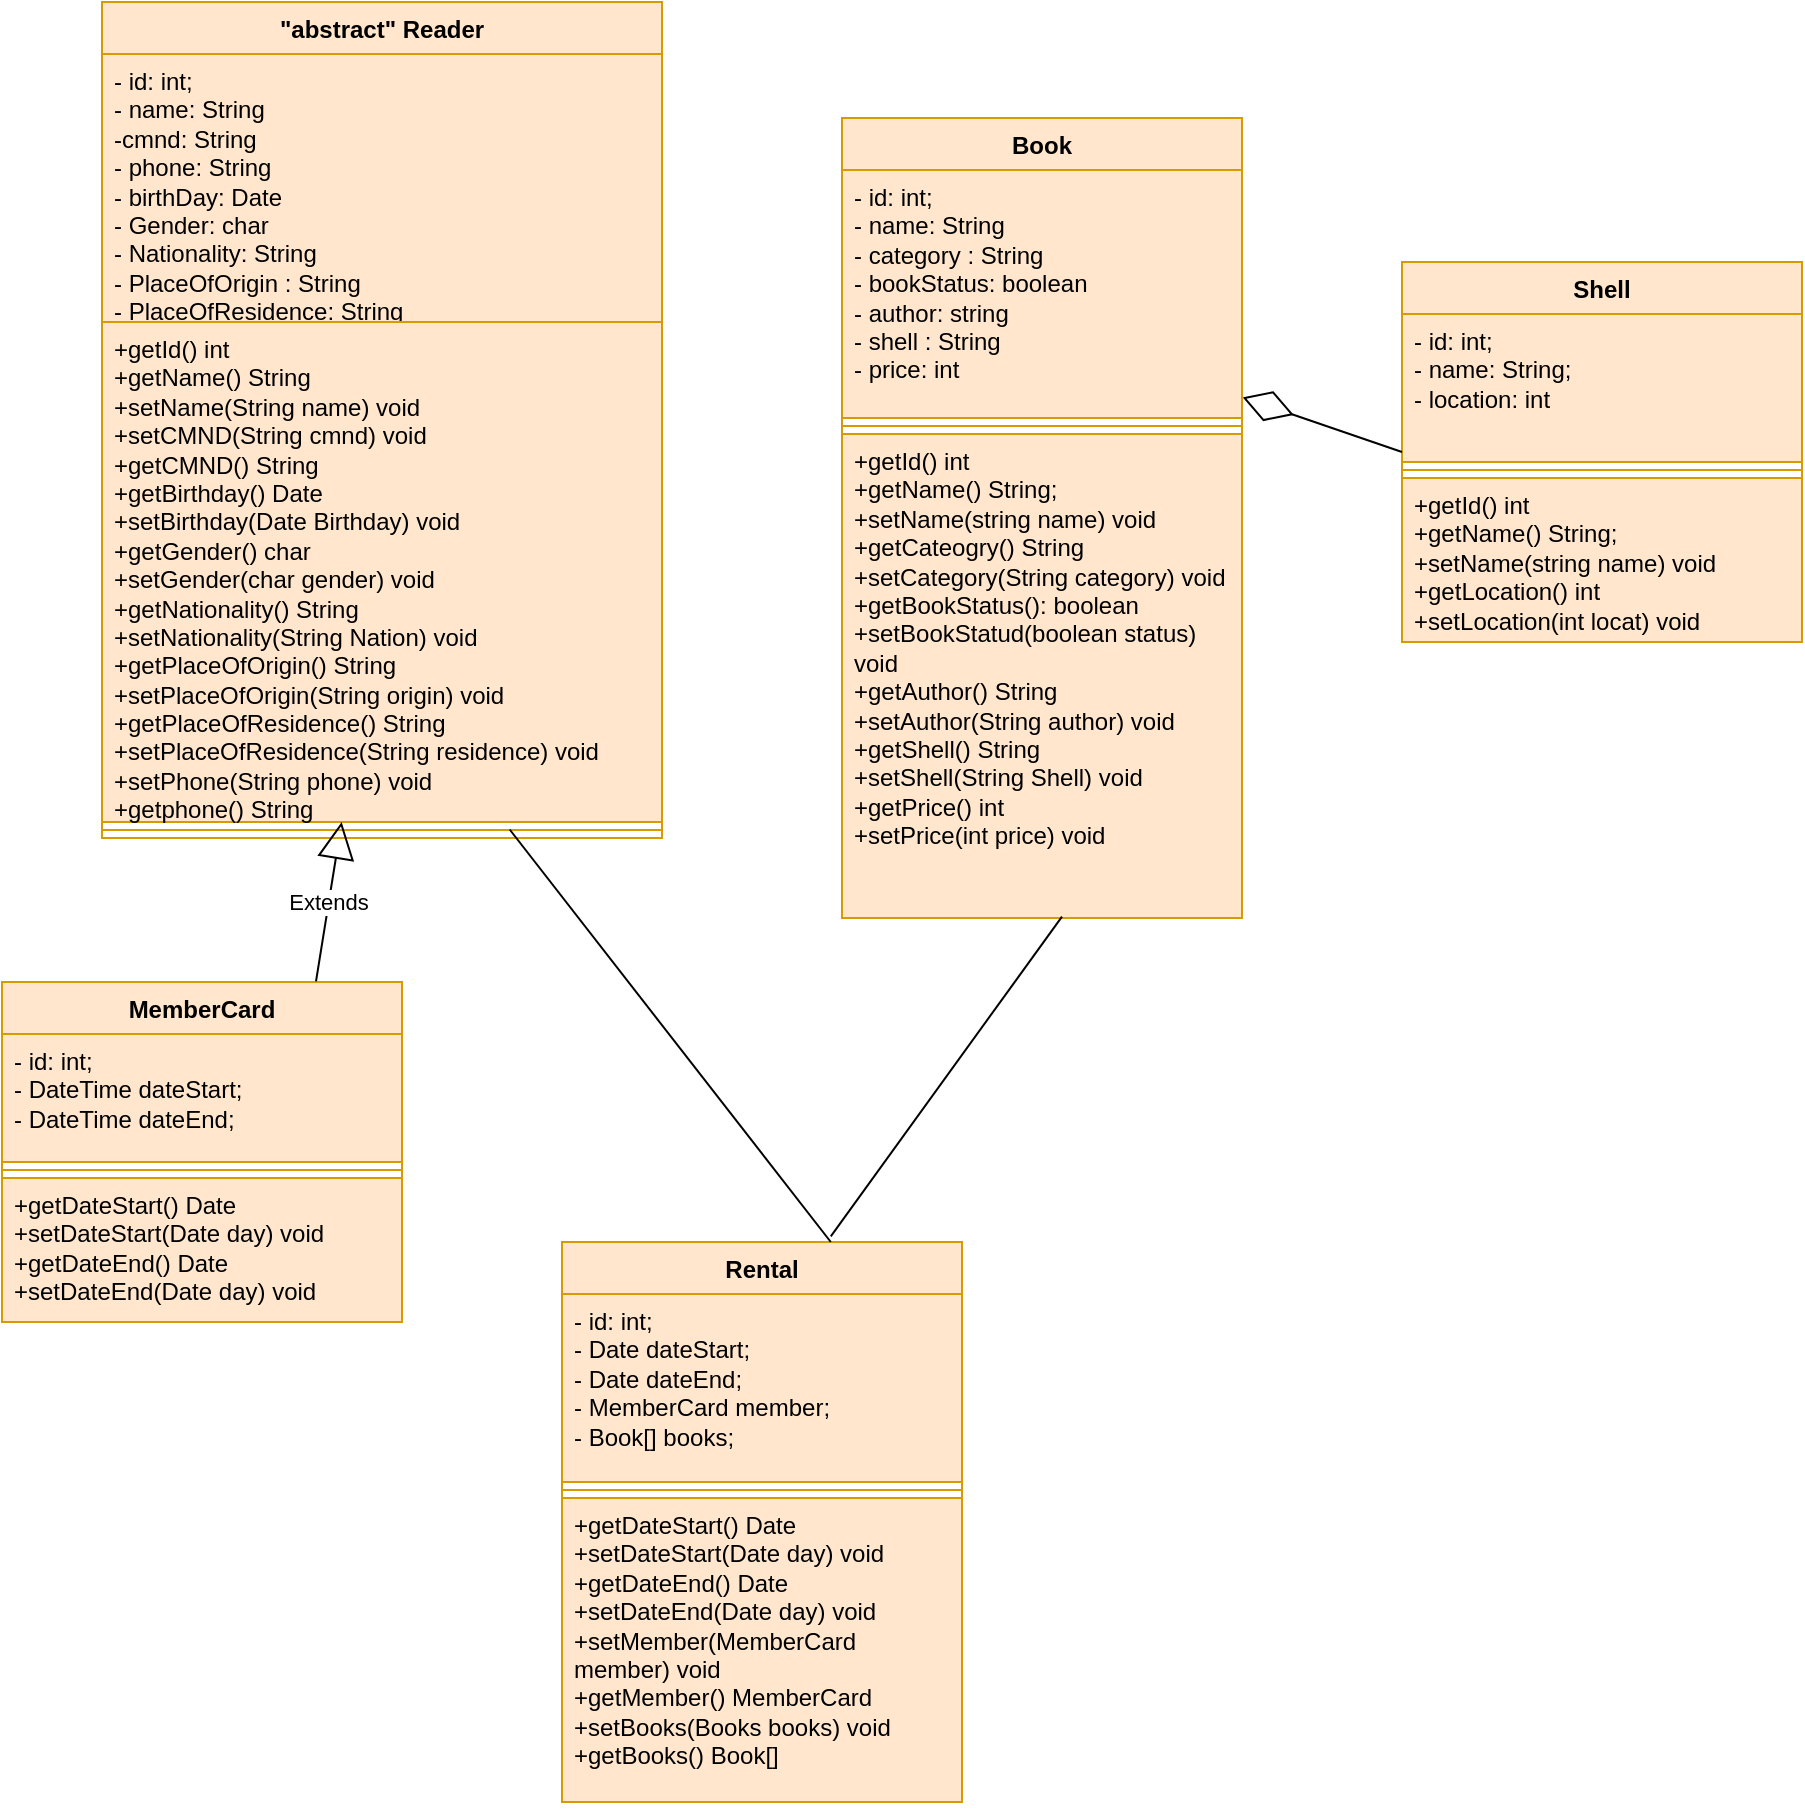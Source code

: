<mxfile version="21.4.0" type="github">
  <diagram name="Trang-1" id="JKaDu8JljoJ4Vd6dlaXo">
    <mxGraphModel dx="1290" dy="1742" grid="1" gridSize="10" guides="1" tooltips="1" connect="1" arrows="1" fold="1" page="1" pageScale="1" pageWidth="827" pageHeight="1169" math="0" shadow="0">
      <root>
        <mxCell id="0" />
        <mxCell id="1" parent="0" />
        <mxCell id="1mUwE-yNpIEjcRgpWT8a-5" value="&quot;abstract&quot; Reader" style="swimlane;fontStyle=1;align=center;verticalAlign=top;childLayout=stackLayout;horizontal=1;startSize=26;horizontalStack=0;resizeParent=1;resizeParentMax=0;resizeLast=0;collapsible=1;marginBottom=0;whiteSpace=wrap;html=1;fillColor=#ffe6cc;strokeColor=#d79b00;" parent="1" vertex="1">
          <mxGeometry x="140" y="-1100" width="280" height="418" as="geometry" />
        </mxCell>
        <mxCell id="1mUwE-yNpIEjcRgpWT8a-6" value="- id: int;&lt;br&gt;- name: String&lt;br&gt;-cmnd: String&lt;br&gt;- phone: String&lt;br&gt;- birthDay: Date&lt;br&gt;- Gender: char&lt;br&gt;- Nationality: String&lt;br&gt;- PlaceOfOrigin : String&lt;br&gt;- PlaceOfResidence: String" style="text;strokeColor=#d79b00;fillColor=#ffe6cc;align=left;verticalAlign=top;spacingLeft=4;spacingRight=4;overflow=hidden;rotatable=0;points=[[0,0.5],[1,0.5]];portConstraint=eastwest;whiteSpace=wrap;html=1;" parent="1mUwE-yNpIEjcRgpWT8a-5" vertex="1">
          <mxGeometry y="26" width="280" height="134" as="geometry" />
        </mxCell>
        <mxCell id="1mUwE-yNpIEjcRgpWT8a-8" value="+getId() int&lt;br&gt;+getName() String&lt;br&gt;+setName(String name) void&lt;br&gt;+setCMND(String cmnd) void&lt;br&gt;+getCMND() String&lt;br&gt;+getBirthday() Date&lt;br&gt;+setBirthday(Date Birthday) void&lt;br&gt;+getGender() char&lt;br&gt;+setGender(char gender) void&lt;br&gt;+getNationality() String&lt;br&gt;+setNationality(String Nation) void&lt;br&gt;+getPlaceOfOrigin() String&lt;br&gt;+setPlaceOfOrigin(String origin) void&lt;br&gt;+getPlaceOfResidence() String&lt;br style=&quot;border-color: var(--border-color);&quot;&gt;+setPlaceOfResidence(String residence) void&lt;br&gt;+setPhone(String phone) void&lt;br&gt;+getphone() String" style="text;strokeColor=#d79b00;fillColor=#ffe6cc;align=left;verticalAlign=top;spacingLeft=4;spacingRight=4;overflow=hidden;rotatable=0;points=[[0,0.5],[1,0.5]];portConstraint=eastwest;whiteSpace=wrap;html=1;" parent="1mUwE-yNpIEjcRgpWT8a-5" vertex="1">
          <mxGeometry y="160" width="280" height="250" as="geometry" />
        </mxCell>
        <mxCell id="1mUwE-yNpIEjcRgpWT8a-7" value="" style="line;strokeWidth=1;fillColor=#ffe6cc;align=left;verticalAlign=middle;spacingTop=-1;spacingLeft=3;spacingRight=3;rotatable=0;labelPosition=right;points=[];portConstraint=eastwest;strokeColor=#d79b00;" parent="1mUwE-yNpIEjcRgpWT8a-5" vertex="1">
          <mxGeometry y="410" width="280" height="8" as="geometry" />
        </mxCell>
        <mxCell id="1mUwE-yNpIEjcRgpWT8a-9" value="MemberCard" style="swimlane;fontStyle=1;align=center;verticalAlign=top;childLayout=stackLayout;horizontal=1;startSize=26;horizontalStack=0;resizeParent=1;resizeParentMax=0;resizeLast=0;collapsible=1;marginBottom=0;whiteSpace=wrap;html=1;fillColor=#ffe6cc;strokeColor=#d79b00;" parent="1" vertex="1">
          <mxGeometry x="90" y="-610" width="200" height="170" as="geometry" />
        </mxCell>
        <mxCell id="1mUwE-yNpIEjcRgpWT8a-10" value="- id: int;&lt;br&gt;- DateTime dateStart;&lt;br&gt;- DateTime dateEnd;" style="text;strokeColor=#d79b00;fillColor=#ffe6cc;align=left;verticalAlign=top;spacingLeft=4;spacingRight=4;overflow=hidden;rotatable=0;points=[[0,0.5],[1,0.5]];portConstraint=eastwest;whiteSpace=wrap;html=1;" parent="1mUwE-yNpIEjcRgpWT8a-9" vertex="1">
          <mxGeometry y="26" width="200" height="64" as="geometry" />
        </mxCell>
        <mxCell id="1mUwE-yNpIEjcRgpWT8a-11" value="" style="line;strokeWidth=1;fillColor=#ffe6cc;align=left;verticalAlign=middle;spacingTop=-1;spacingLeft=3;spacingRight=3;rotatable=0;labelPosition=right;points=[];portConstraint=eastwest;strokeColor=#d79b00;" parent="1mUwE-yNpIEjcRgpWT8a-9" vertex="1">
          <mxGeometry y="90" width="200" height="8" as="geometry" />
        </mxCell>
        <mxCell id="1mUwE-yNpIEjcRgpWT8a-12" value="+getDateStart() Date&lt;br&gt;+setDateStart(Date day) void&lt;br&gt;+getDateEnd() Date&lt;br style=&quot;border-color: var(--border-color);&quot;&gt;+setDateEnd(Date day) void" style="text;strokeColor=#d79b00;fillColor=#ffe6cc;align=left;verticalAlign=top;spacingLeft=4;spacingRight=4;overflow=hidden;rotatable=0;points=[[0,0.5],[1,0.5]];portConstraint=eastwest;whiteSpace=wrap;html=1;" parent="1mUwE-yNpIEjcRgpWT8a-9" vertex="1">
          <mxGeometry y="98" width="200" height="72" as="geometry" />
        </mxCell>
        <mxCell id="1mUwE-yNpIEjcRgpWT8a-13" value="Rental" style="swimlane;fontStyle=1;align=center;verticalAlign=top;childLayout=stackLayout;horizontal=1;startSize=26;horizontalStack=0;resizeParent=1;resizeParentMax=0;resizeLast=0;collapsible=1;marginBottom=0;whiteSpace=wrap;html=1;fillColor=#ffe6cc;strokeColor=#d79b00;" parent="1" vertex="1">
          <mxGeometry x="370" y="-480" width="200" height="280" as="geometry" />
        </mxCell>
        <mxCell id="1mUwE-yNpIEjcRgpWT8a-14" value="- id: int;&lt;br&gt;- Date dateStart;&lt;br&gt;- Date dateEnd;&lt;br&gt;- MemberCard member;&lt;br&gt;- Book[] books;" style="text;strokeColor=#d79b00;fillColor=#ffe6cc;align=left;verticalAlign=top;spacingLeft=4;spacingRight=4;overflow=hidden;rotatable=0;points=[[0,0.5],[1,0.5]];portConstraint=eastwest;whiteSpace=wrap;html=1;" parent="1mUwE-yNpIEjcRgpWT8a-13" vertex="1">
          <mxGeometry y="26" width="200" height="94" as="geometry" />
        </mxCell>
        <mxCell id="1mUwE-yNpIEjcRgpWT8a-15" value="" style="line;strokeWidth=1;fillColor=#ffe6cc;align=left;verticalAlign=middle;spacingTop=-1;spacingLeft=3;spacingRight=3;rotatable=0;labelPosition=right;points=[];portConstraint=eastwest;strokeColor=#d79b00;" parent="1mUwE-yNpIEjcRgpWT8a-13" vertex="1">
          <mxGeometry y="120" width="200" height="8" as="geometry" />
        </mxCell>
        <mxCell id="1mUwE-yNpIEjcRgpWT8a-16" value="+getDateStart() Date&lt;br&gt;+setDateStart(Date day) void&lt;br&gt;+getDateEnd() Date&lt;br style=&quot;border-color: var(--border-color);&quot;&gt;+setDateEnd(Date day) void&lt;br&gt;+setMember(MemberCard member) void&lt;br&gt;+getMember() MemberCard&lt;br&gt;+setBooks(Books books) void&lt;br&gt;+getBooks() Book[]" style="text;strokeColor=#d79b00;fillColor=#ffe6cc;align=left;verticalAlign=top;spacingLeft=4;spacingRight=4;overflow=hidden;rotatable=0;points=[[0,0.5],[1,0.5]];portConstraint=eastwest;whiteSpace=wrap;html=1;" parent="1mUwE-yNpIEjcRgpWT8a-13" vertex="1">
          <mxGeometry y="128" width="200" height="152" as="geometry" />
        </mxCell>
        <mxCell id="1mUwE-yNpIEjcRgpWT8a-17" value="Shell" style="swimlane;fontStyle=1;align=center;verticalAlign=top;childLayout=stackLayout;horizontal=1;startSize=26;horizontalStack=0;resizeParent=1;resizeParentMax=0;resizeLast=0;collapsible=1;marginBottom=0;whiteSpace=wrap;html=1;fillColor=#ffe6cc;strokeColor=#d79b00;" parent="1" vertex="1">
          <mxGeometry x="790" y="-970" width="200" height="190" as="geometry" />
        </mxCell>
        <mxCell id="1mUwE-yNpIEjcRgpWT8a-18" value="- id: int;&lt;br&gt;- name: String;&lt;br&gt;- location: int" style="text;strokeColor=#d79b00;fillColor=#ffe6cc;align=left;verticalAlign=top;spacingLeft=4;spacingRight=4;overflow=hidden;rotatable=0;points=[[0,0.5],[1,0.5]];portConstraint=eastwest;whiteSpace=wrap;html=1;" parent="1mUwE-yNpIEjcRgpWT8a-17" vertex="1">
          <mxGeometry y="26" width="200" height="74" as="geometry" />
        </mxCell>
        <mxCell id="1mUwE-yNpIEjcRgpWT8a-19" value="" style="line;strokeWidth=1;fillColor=#ffe6cc;align=left;verticalAlign=middle;spacingTop=-1;spacingLeft=3;spacingRight=3;rotatable=0;labelPosition=right;points=[];portConstraint=eastwest;strokeColor=#d79b00;" parent="1mUwE-yNpIEjcRgpWT8a-17" vertex="1">
          <mxGeometry y="100" width="200" height="8" as="geometry" />
        </mxCell>
        <mxCell id="1mUwE-yNpIEjcRgpWT8a-20" value="+getId() int&lt;br style=&quot;border-color: var(--border-color);&quot;&gt;+getName() String;&lt;br style=&quot;border-color: var(--border-color);&quot;&gt;+setName(string name) void&lt;br style=&quot;border-color: var(--border-color);&quot;&gt;+getLocation() int&lt;br&gt;+setLocation(int locat) void" style="text;strokeColor=#d79b00;fillColor=#ffe6cc;align=left;verticalAlign=top;spacingLeft=4;spacingRight=4;overflow=hidden;rotatable=0;points=[[0,0.5],[1,0.5]];portConstraint=eastwest;whiteSpace=wrap;html=1;" parent="1mUwE-yNpIEjcRgpWT8a-17" vertex="1">
          <mxGeometry y="108" width="200" height="82" as="geometry" />
        </mxCell>
        <mxCell id="1mUwE-yNpIEjcRgpWT8a-22" value="Extends" style="endArrow=block;endSize=16;endFill=0;html=1;rounded=0;exitX=0.785;exitY=-0.002;exitDx=0;exitDy=0;exitPerimeter=0;" parent="1" source="1mUwE-yNpIEjcRgpWT8a-9" target="1mUwE-yNpIEjcRgpWT8a-8" edge="1">
          <mxGeometry width="160" relative="1" as="geometry">
            <mxPoint x="290" y="-470" as="sourcePoint" />
            <mxPoint x="450" y="-470" as="targetPoint" />
            <Array as="points" />
          </mxGeometry>
        </mxCell>
        <mxCell id="1mUwE-yNpIEjcRgpWT8a-1" value="Book" style="swimlane;fontStyle=1;align=center;verticalAlign=top;childLayout=stackLayout;horizontal=1;startSize=26;horizontalStack=0;resizeParent=1;resizeParentMax=0;resizeLast=0;collapsible=1;marginBottom=0;whiteSpace=wrap;html=1;fillColor=#ffe6cc;strokeColor=#d79b00;" parent="1" vertex="1">
          <mxGeometry x="510" y="-1042" width="200" height="400" as="geometry">
            <mxRectangle y="190" width="200" height="30" as="alternateBounds" />
          </mxGeometry>
        </mxCell>
        <mxCell id="1mUwE-yNpIEjcRgpWT8a-2" value="- id: int;&lt;br&gt;- name: String&lt;br&gt;- category : String&lt;br&gt;- bookStatus: boolean&lt;br&gt;- author: string&lt;br&gt;- shell : String&lt;br&gt;- price: int&lt;br&gt;" style="text;strokeColor=#d79b00;fillColor=#ffe6cc;align=left;verticalAlign=top;spacingLeft=4;spacingRight=4;overflow=hidden;rotatable=0;points=[[0,0.5],[1,0.5]];portConstraint=eastwest;whiteSpace=wrap;html=1;" parent="1mUwE-yNpIEjcRgpWT8a-1" vertex="1">
          <mxGeometry y="26" width="200" height="124" as="geometry" />
        </mxCell>
        <mxCell id="1mUwE-yNpIEjcRgpWT8a-3" value="" style="line;strokeWidth=1;fillColor=#ffe6cc;align=left;verticalAlign=middle;spacingTop=-1;spacingLeft=3;spacingRight=3;rotatable=0;labelPosition=right;points=[];portConstraint=eastwest;strokeColor=#d79b00;" parent="1mUwE-yNpIEjcRgpWT8a-1" vertex="1">
          <mxGeometry y="150" width="200" height="8" as="geometry" />
        </mxCell>
        <mxCell id="1mUwE-yNpIEjcRgpWT8a-4" value="+getId() int&lt;br&gt;+getName() String;&lt;br&gt;+setName(string name) void&lt;br&gt;+getCateogry() String&lt;br&gt;+setCategory(String category) void&lt;br&gt;+getBookStatus(): boolean&lt;br&gt;+setBookStatud(boolean status) void&lt;br&gt;+getAuthor() String&lt;br&gt;+setAuthor(String author) void&lt;br&gt;+getShell() String&lt;br&gt;+setShell(String Shell) void&lt;br&gt;+getPrice() int&lt;br&gt;+setPrice(int price) void" style="text;strokeColor=#d79b00;fillColor=#ffe6cc;align=left;verticalAlign=top;spacingLeft=4;spacingRight=4;overflow=hidden;rotatable=0;points=[[0,0.5],[1,0.5]];portConstraint=eastwest;whiteSpace=wrap;html=1;" parent="1mUwE-yNpIEjcRgpWT8a-1" vertex="1">
          <mxGeometry y="158" width="200" height="242" as="geometry" />
        </mxCell>
        <mxCell id="1mUwE-yNpIEjcRgpWT8a-26" value="" style="endArrow=diamondThin;endFill=0;endSize=24;html=1;rounded=0;exitX=0;exitY=0.5;exitDx=0;exitDy=0;entryX=1.002;entryY=0.917;entryDx=0;entryDy=0;entryPerimeter=0;" parent="1" source="1mUwE-yNpIEjcRgpWT8a-17" target="1mUwE-yNpIEjcRgpWT8a-2" edge="1">
          <mxGeometry width="160" relative="1" as="geometry">
            <mxPoint x="650" y="-900" as="sourcePoint" />
            <mxPoint x="800" y="-840" as="targetPoint" />
          </mxGeometry>
        </mxCell>
        <mxCell id="1mUwE-yNpIEjcRgpWT8a-28" value="" style="endArrow=none;html=1;rounded=0;exitX=0.672;exitY=-0.01;exitDx=0;exitDy=0;exitPerimeter=0;entryX=0.55;entryY=0.997;entryDx=0;entryDy=0;entryPerimeter=0;" parent="1" source="1mUwE-yNpIEjcRgpWT8a-13" target="1mUwE-yNpIEjcRgpWT8a-4" edge="1">
          <mxGeometry width="50" height="50" relative="1" as="geometry">
            <mxPoint x="570" y="-570" as="sourcePoint" />
            <mxPoint x="620" y="-620" as="targetPoint" />
          </mxGeometry>
        </mxCell>
        <mxCell id="1mUwE-yNpIEjcRgpWT8a-29" value="" style="endArrow=none;html=1;rounded=0;exitX=0.672;exitY=0;exitDx=0;exitDy=0;exitPerimeter=0;entryX=0.728;entryY=0.468;entryDx=0;entryDy=0;entryPerimeter=0;" parent="1" source="1mUwE-yNpIEjcRgpWT8a-13" target="1mUwE-yNpIEjcRgpWT8a-7" edge="1">
          <mxGeometry width="50" height="50" relative="1" as="geometry">
            <mxPoint x="444" y="-463" as="sourcePoint" />
            <mxPoint x="630" y="-673" as="targetPoint" />
          </mxGeometry>
        </mxCell>
      </root>
    </mxGraphModel>
  </diagram>
</mxfile>
